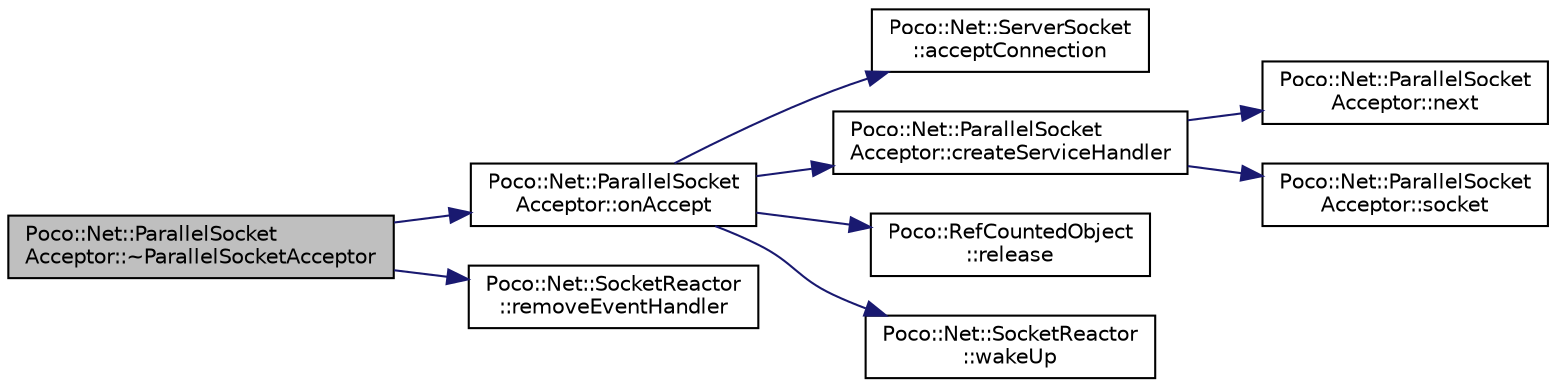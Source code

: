 digraph "Poco::Net::ParallelSocketAcceptor::~ParallelSocketAcceptor"
{
 // LATEX_PDF_SIZE
  edge [fontname="Helvetica",fontsize="10",labelfontname="Helvetica",labelfontsize="10"];
  node [fontname="Helvetica",fontsize="10",shape=record];
  rankdir="LR";
  Node1 [label="Poco::Net::ParallelSocket\lAcceptor::~ParallelSocketAcceptor",height=0.2,width=0.4,color="black", fillcolor="grey75", style="filled", fontcolor="black",tooltip="Destroys the ParallelSocketAcceptor."];
  Node1 -> Node2 [color="midnightblue",fontsize="10",style="solid",fontname="Helvetica"];
  Node2 [label="Poco::Net::ParallelSocket\lAcceptor::onAccept",height=0.2,width=0.4,color="black", fillcolor="white", style="filled",URL="$classPoco_1_1Net_1_1ParallelSocketAcceptor.html#a38f858babc9853692aa2da749ce886bf",tooltip="Accepts connection and creates event handler."];
  Node2 -> Node3 [color="midnightblue",fontsize="10",style="solid",fontname="Helvetica"];
  Node3 [label="Poco::Net::ServerSocket\l::acceptConnection",height=0.2,width=0.4,color="black", fillcolor="white", style="filled",URL="$classPoco_1_1Net_1_1ServerSocket.html#abca3758150ac51011ab0fcec6c31ad39",tooltip=" "];
  Node2 -> Node4 [color="midnightblue",fontsize="10",style="solid",fontname="Helvetica"];
  Node4 [label="Poco::Net::ParallelSocket\lAcceptor::createServiceHandler",height=0.2,width=0.4,color="black", fillcolor="white", style="filled",URL="$classPoco_1_1Net_1_1ParallelSocketAcceptor.html#a6dc105fc3a7187e40c5784fcf24714fc",tooltip=" "];
  Node4 -> Node5 [color="midnightblue",fontsize="10",style="solid",fontname="Helvetica"];
  Node5 [label="Poco::Net::ParallelSocket\lAcceptor::next",height=0.2,width=0.4,color="black", fillcolor="white", style="filled",URL="$classPoco_1_1Net_1_1ParallelSocketAcceptor.html#a354e396e861bdaf4d2639444591ea643",tooltip="Returns reference to the next reactor index."];
  Node4 -> Node6 [color="midnightblue",fontsize="10",style="solid",fontname="Helvetica"];
  Node6 [label="Poco::Net::ParallelSocket\lAcceptor::socket",height=0.2,width=0.4,color="black", fillcolor="white", style="filled",URL="$classPoco_1_1Net_1_1ParallelSocketAcceptor.html#a195fd32427d16fc04bba78c34c766d2f",tooltip="Returns a reference to the SocketAcceptor's socket."];
  Node2 -> Node7 [color="midnightblue",fontsize="10",style="solid",fontname="Helvetica"];
  Node7 [label="Poco::RefCountedObject\l::release",height=0.2,width=0.4,color="black", fillcolor="white", style="filled",URL="$classPoco_1_1RefCountedObject.html#a14bf204923a6ba4b97df6f8fdb9deb72",tooltip="Increments the object's reference count."];
  Node2 -> Node8 [color="midnightblue",fontsize="10",style="solid",fontname="Helvetica"];
  Node8 [label="Poco::Net::SocketReactor\l::wakeUp",height=0.2,width=0.4,color="black", fillcolor="white", style="filled",URL="$classPoco_1_1Net_1_1SocketReactor.html#aac64524d1d1ee6148262e472768fd710",tooltip=" "];
  Node1 -> Node9 [color="midnightblue",fontsize="10",style="solid",fontname="Helvetica"];
  Node9 [label="Poco::Net::SocketReactor\l::removeEventHandler",height=0.2,width=0.4,color="black", fillcolor="white", style="filled",URL="$classPoco_1_1Net_1_1SocketReactor.html#a2c239f3cedcfb75af342c231bf7e8f9d",tooltip="Returns true if the observer is registered with SocketReactor for the given socket."];
}
